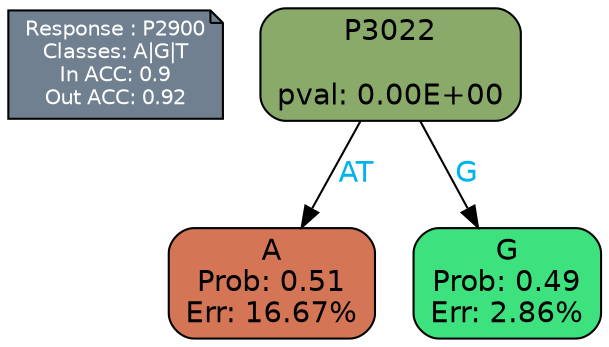 digraph Tree {
node [shape=box, style="filled, rounded", color="black", fontname=helvetica] ;
graph [ranksep=equally, splines=polylines, bgcolor=transparent, dpi=600] ;
edge [fontname=helvetica] ;
LEGEND [label="Response : P2900
Classes: A|G|T
In ACC: 0.9
Out ACC: 0.92
",shape=note,align=left,style=filled,fillcolor="slategray",fontcolor="white",fontsize=10];1 [label="P3022

pval: 0.00E+00", fillcolor="#8aaa6a"] ;
2 [label="A
Prob: 0.51
Err: 16.67%", fillcolor="#d47555"] ;
3 [label="G
Prob: 0.49
Err: 2.86%", fillcolor="#3de27e"] ;
1 -> 2 [label="AT",fontcolor=deepskyblue2] ;
1 -> 3 [label="G",fontcolor=deepskyblue2] ;
{rank = same; 2;3;}{rank = same; LEGEND;1;}}